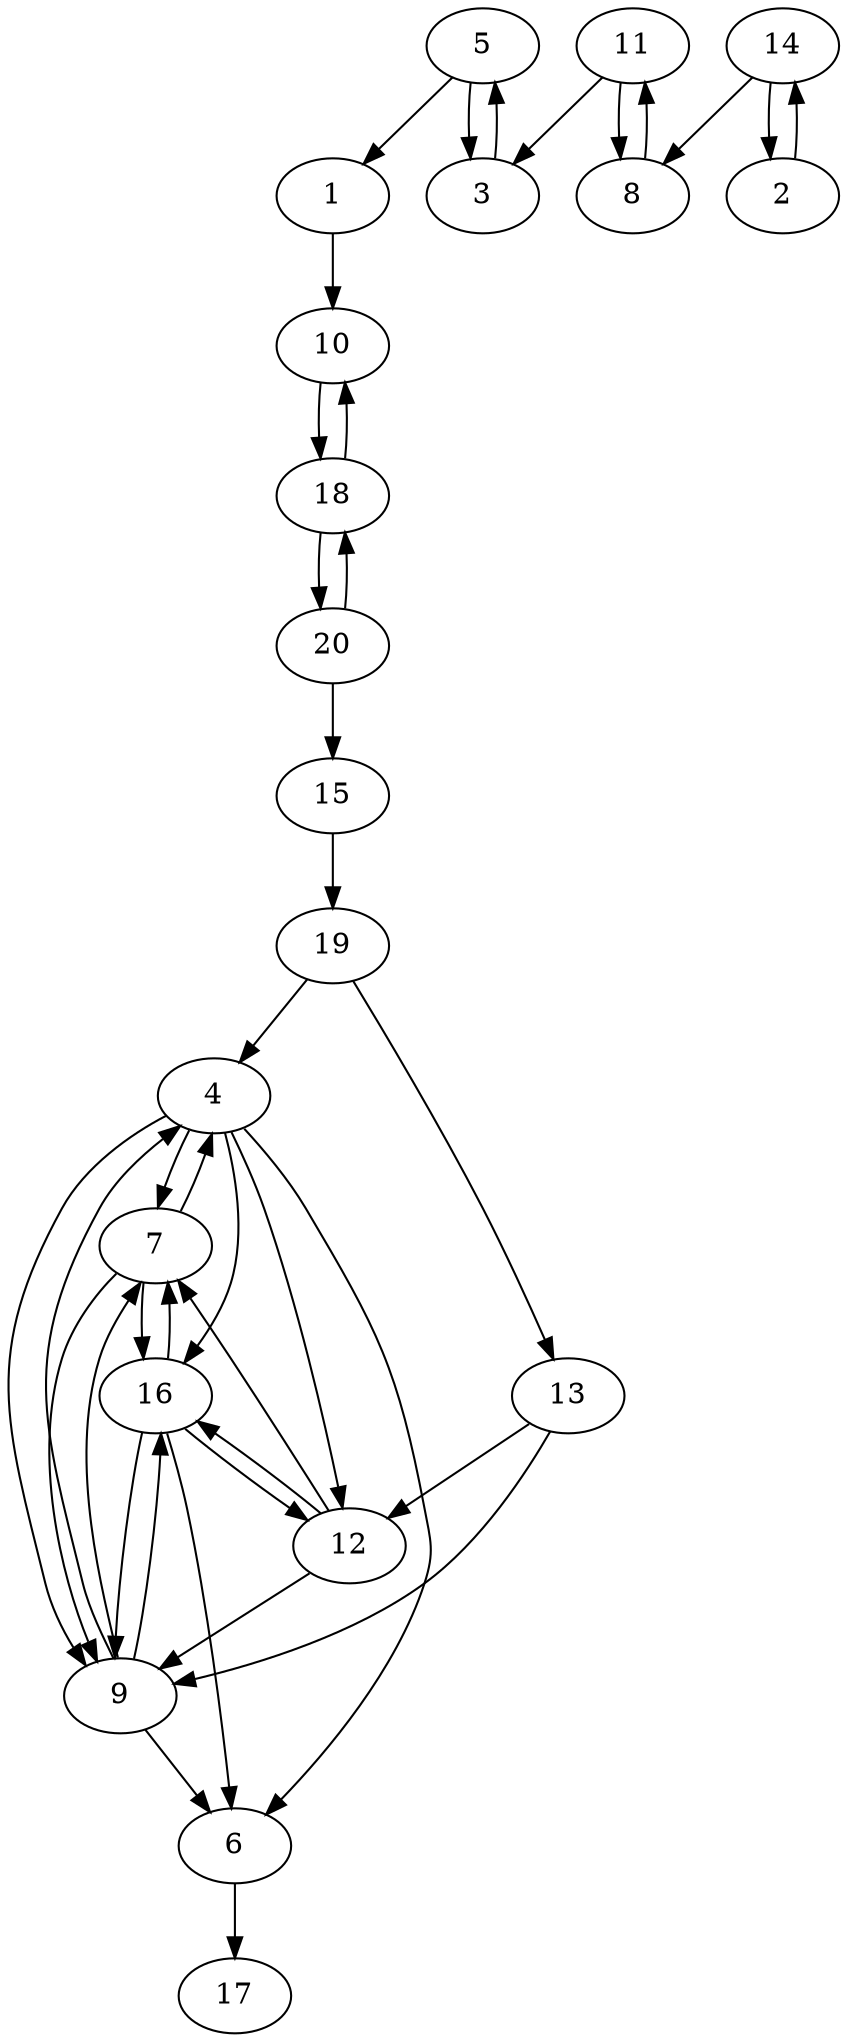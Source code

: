 digraph G {
1 -> 10;
2 -> 14;
3 -> 5;
4 -> 6;
4 -> 7;
4 -> 9;
4 -> 12;
4 -> 16;
5 -> 1;
5 -> 3;
6 -> 17;
7 -> 4;
7 -> 9;
7 -> 16;
8 -> 11;
9 -> 4;
9 -> 6;
9 -> 7;
9 -> 16;
10 -> 18;
11 -> 3;
11 -> 8;
12 -> 7;
12 -> 9;
12 -> 16;
13 -> 9;
13 -> 12;
14 -> 2;
14 -> 8;
15 -> 19;
16 -> 6;
16 -> 7;
16 -> 9;
16 -> 12;
18 -> 10;
18 -> 20;
19 -> 4;
19 -> 13;
20 -> 15;
20 -> 18;
}